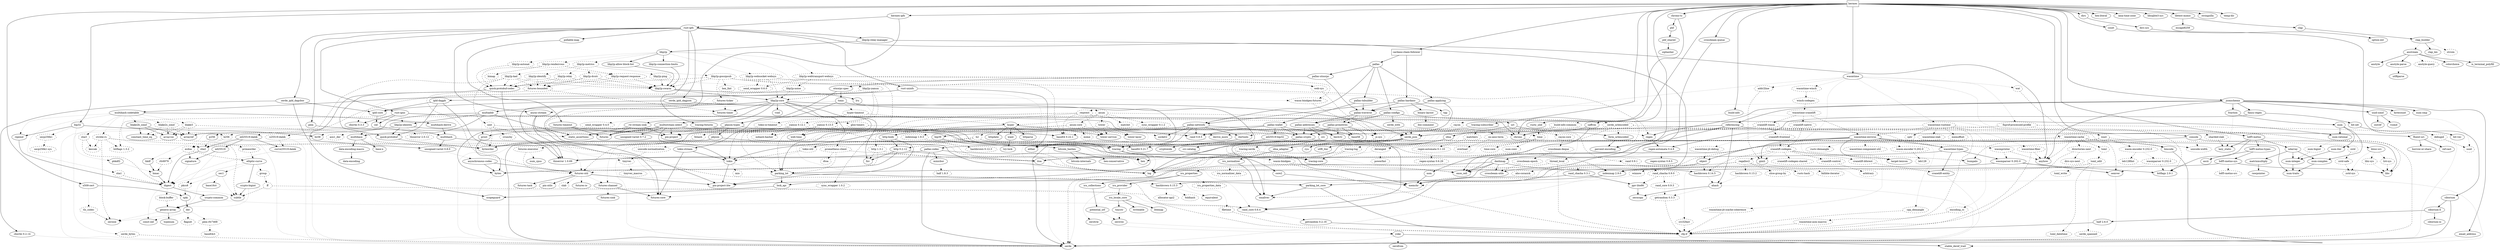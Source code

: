 digraph {
    0 [ label = "hermes" shape = box]
    1 [ label = "cardano-chain-follower" shape = box]
    2 [ label = "anyhow" ]
    3 [ label = "bip32" ]
    4 [ label = "bip39" ]
    5 [ label = "blake2b_simd" ]
    6 [ label = "blosc-src" ]
    7 [ label = "build-info" ]
    8 [ label = "chrono" ]
    9 [ label = "chrono-tz" ]
    10 [ label = "clap" ]
    11 [ label = "console" ]
    12 [ label = "coset" ]
    13 [ label = "crossbeam-queue" ]
    14 [ label = "dashmap" ]
    15 [ label = "derive_more" ]
    16 [ label = "dirs" ]
    17 [ label = "ed25519-bip32" ]
    18 [ label = "ed25519-dalek" ]
    19 [ label = "hdf5-metno" ]
    20 [ label = "hermes-ipfs" ]
    21 [ label = "hex" ]
    22 [ label = "hex-literal" ]
    23 [ label = "hmac" ]
    24 [ label = "hyper" ]
    25 [ label = "iana-time-zone" ]
    26 [ label = "jsonschema" ]
    27 [ label = "libsqlite3-sys" ]
    28 [ label = "libtest-mimic" ]
    29 [ label = "num_cpus" ]
    30 [ label = "once_cell" ]
    31 [ label = "pallas" ]
    32 [ label = "pbkdf2" ]
    33 [ label = "rand 0.8.5" ]
    34 [ label = "regex" ]
    35 [ label = "rust-ipfs" ]
    36 [ label = "rusty_ulid" ]
    37 [ label = "saffron" ]
    38 [ label = "serde" ]
    39 [ label = "serde_json" ]
    40 [ label = "sha2" ]
    41 [ label = "stringzilla" ]
    42 [ label = "temp-dir" ]
    43 [ label = "thiserror 1.0.69" ]
    44 [ label = "tokio" ]
    45 [ label = "tracing" ]
    46 [ label = "tracing-subscriber" ]
    47 [ label = "wasmtime" ]
    48 [ label = "x509-cert" ]
    49 [ label = "pallas-hardano" ]
    50 [ label = "bs58" ]
    51 [ label = "k256" style = dashed]
    52 [ label = "rand_core 0.6.4" ]
    53 [ label = "ripemd" ]
    54 [ label = "secp256k1" style = dashed]
    55 [ label = "subtle" ]
    56 [ label = "zeroize" ]
    57 [ label = "bitcoin_hashes" ]
    58 [ label = "unicode-normalization" style = dashed]
    59 [ label = "arrayref" ]
    60 [ label = "arrayvec" ]
    61 [ label = "constant_time_eq" ]
    62 [ label = "libz-sys" style = dashed]
    63 [ label = "lz4-sys" style = dashed]
    64 [ label = "zstd-sys" style = dashed]
    65 [ label = "bincode" ]
    66 [ label = "build-info-common" style = dashed]
    67 [ label = "num-traits" ]
    68 [ label = "phf" ]
    69 [ label = "clap_builder" ]
    70 [ label = "libc" ]
    71 [ label = "unicode-width" style = dashed]
    72 [ label = "ciborium" ]
    73 [ label = "ciborium-io" ]
    74 [ label = "crossbeam-utils" ]
    75 [ label = "cfg-if" ]
    76 [ label = "hashbrown 0.14.5" ]
    77 [ label = "lock_api" ]
    78 [ label = "parking_lot_core" ]
    79 [ label = "dirs-sys" ]
    80 [ label = "cryptoxide" ]
    81 [ label = "curve25519-dalek" ]
    82 [ label = "ed25519" ]
    83 [ label = "bitflags 2.9.1" ]
    84 [ label = "hdf5-metno-sys" ]
    85 [ label = "hdf5-metno-types" ]
    86 [ label = "lazy_static" ]
    87 [ label = "ndarray" ]
    88 [ label = "ipld-core" ]
    89 [ label = "digest" ]
    90 [ label = "bytes" ]
    91 [ label = "futures-channel" ]
    92 [ label = "futures-core" ]
    93 [ label = "futures-util" ]
    94 [ label = "h2" style = dashed]
    95 [ label = "http 0.2.12" ]
    96 [ label = "http-body" ]
    97 [ label = "httparse" ]
    98 [ label = "httpdate" ]
    99 [ label = "itoa" ]
    100 [ label = "pin-project-lite" ]
    101 [ label = "socket2" ]
    102 [ label = "tower-service" ]
    103 [ label = "want" ]
    104 [ label = "ahash" ]
    105 [ label = "base64 0.22.1" ]
    106 [ label = "bytecount" ]
    107 [ label = "email_address" ]
    108 [ label = "fancy-regex" ]
    109 [ label = "fraction" ]
    110 [ label = "idna" ]
    111 [ label = "num-cmp" ]
    112 [ label = "percent-encoding" ]
    113 [ label = "referencing" ]
    114 [ label = "regex-syntax 0.8.5" ]
    115 [ label = "reqwest" style = dashed]
    116 [ label = "url" ]
    117 [ label = "uuid-simd" ]
    118 [ label = "anstream" ]
    119 [ label = "anstyle" ]
    120 [ label = "escape8259" ]
    121 [ label = "pallas-addresses" ]
    122 [ label = "pallas-applying" ]
    123 [ label = "pallas-codec" ]
    124 [ label = "pallas-configs" ]
    125 [ label = "pallas-crypto" ]
    126 [ label = "pallas-network" ]
    127 [ label = "pallas-primitives" ]
    128 [ label = "pallas-traverse" ]
    129 [ label = "pallas-txbuilder" ]
    130 [ label = "pallas-utxorpc" ]
    131 [ label = "rand_chacha 0.3.1" ]
    132 [ label = "aho-corasick" style = dashed]
    133 [ label = "memchr" ]
    134 [ label = "regex-automata 0.4.9" ]
    135 [ label = "async-stream" ]
    136 [ label = "asynchronous-codec" ]
    137 [ label = "byteorder" ]
    138 [ label = "either" ]
    139 [ label = "futures" ]
    140 [ label = "futures-timeout" ]
    141 [ label = "hkdf" ]
    142 [ label = "indexmap 2.9.0" ]
    143 [ label = "ipld-dagpb" ]
    144 [ label = "libp2p-allow-block-list" ]
    145 [ label = "libp2p-connection-limits" ]
    146 [ label = "libp2p-relay-manager" ]
    147 [ label = "multibase" ]
    148 [ label = "multihash" ]
    149 [ label = "multihash-codetable" ]
    150 [ label = "multihash-derive" ]
    151 [ label = "p256" ]
    152 [ label = "parking_lot" ]
    153 [ label = "pem" ]
    154 [ label = "pollable-map" ]
    155 [ label = "quick-protobuf" ]
    156 [ label = "quick-protobuf-codec" ]
    157 [ label = "rust-ipns" ]
    158 [ label = "rust-unixfs" ]
    159 [ label = "sec1" ]
    160 [ label = "serde_ipld_dagcbor" ]
    161 [ label = "serde_ipld_dagjson" ]
    162 [ label = "tracing-futures" ]
    163 [ label = "unsigned-varint 0.8.0" ]
    164 [ label = "void" ]
    165 [ label = "web-time" ]
    166 [ label = "time" style = dashed]
    167 [ label = "nom" ]
    168 [ label = "ryu" ]
    169 [ label = "mio" style = dashed]
    170 [ label = "log" ]
    171 [ label = "tracing-core" ]
    172 [ label = "matchers" style = dashed]
    173 [ label = "nu-ansi-term" style = dashed]
    174 [ label = "sharded-slab" style = dashed]
    175 [ label = "smallvec" ]
    176 [ label = "thread_local" style = dashed]
    177 [ label = "tracing-log" style = dashed]
    178 [ label = "tracing-serde" style = dashed]
    179 [ label = "addr2line" style = dashed]
    180 [ label = "bumpalo" ]
    181 [ label = "encoding_rs" style = dashed]
    182 [ label = "fxprof-processed-profile" style = dashed]
    183 [ label = "gimli" ]
    184 [ label = "object" ]
    185 [ label = "rayon" style = dashed]
    186 [ label = "semver" ]
    187 [ label = "target-lexicon" ]
    188 [ label = "wasm-encoder 0.202.0" style = dashed]
    189 [ label = "wasmparser 0.202.0" ]
    190 [ label = "wasmtime-cache" style = dashed]
    191 [ label = "wasmtime-component-util" style = dashed]
    192 [ label = "wasmtime-cranelift" style = dashed]
    193 [ label = "wasmtime-environ" ]
    194 [ label = "wasmtime-fiber" style = dashed]
    195 [ label = "wasmtime-jit-debug" style = dashed]
    196 [ label = "wasmtime-jit-icache-coherence" style = dashed]
    197 [ label = "wasmtime-runtime" style = dashed]
    198 [ label = "wasmtime-slab" style = dashed]
    199 [ label = "wasmtime-winch" style = dashed]
    200 [ label = "wat" style = dashed]
    201 [ label = "const-oid" ]
    202 [ label = "der" ]
    203 [ label = "spki" ]
    204 [ label = "tls_codec" style = dashed]
    205 [ label = "binary-layout" ]
    206 [ label = "tap" ]
    207 [ label = "tinyvec" style = dashed]
    208 [ label = "ecdsa" style = dashed]
    209 [ label = "elliptic-curve" ]
    210 [ label = "signature" ]
    211 [ label = "getrandom 0.2.16" ]
    212 [ label = "secp256k1-sys" style = dashed]
    213 [ label = "bitcoin-internals" ]
    214 [ label = "hex-conservative" ]
    215 [ label = "phf_shared" ]
    216 [ label = "clap_lex" ]
    217 [ label = "strsim" style = dashed]
    218 [ label = "ciborium-ll" ]
    219 [ label = "scopeguard" ]
    220 [ label = "option-ext" ]
    221 [ label = "pkcs8" style = dashed]
    222 [ label = "hdf5-metno-src" style = dashed]
    223 [ label = "ascii" ]
    224 [ label = "matrixmultiply" ]
    225 [ label = "num-complex" ]
    226 [ label = "num-integer" ]
    227 [ label = "rawpointer" ]
    228 [ label = "cid" ]
    229 [ label = "serde_bytes" style = dashed]
    230 [ label = "block-buffer" style = dashed]
    231 [ label = "crypto-common" ]
    232 [ label = "futures-sink" ]
    233 [ label = "futures-io" ]
    234 [ label = "futures-task" ]
    235 [ label = "pin-utils" ]
    236 [ label = "slab" style = dashed]
    237 [ label = "fnv" ]
    238 [ label = "tokio-util" style = dashed]
    239 [ label = "try-lock" ]
    240 [ label = "getrandom 0.3.3" style = dashed]
    241 [ label = "zerocopy" ]
    242 [ label = "bit-set" ]
    243 [ label = "num" ]
    244 [ label = "idna_adapter" ]
    245 [ label = "utf8_iter" ]
    246 [ label = "fluent-uri" ]
    247 [ label = "http 1.3.1" style = dashed]
    248 [ label = "serde_urlencoded" style = dashed]
    249 [ label = "sync_wrapper 1.0.2" style = dashed]
    250 [ label = "form_urlencoded" ]
    251 [ label = "outref" ]
    252 [ label = "uuid" style = dashed]
    253 [ label = "vsimd" ]
    254 [ label = "anstyle-parse" ]
    255 [ label = "anstyle-query" style = dashed]
    256 [ label = "colorchoice" ]
    257 [ label = "is_terminal_polyfill" ]
    258 [ label = "utf8parse" ]
    259 [ label = "base58" ]
    260 [ label = "bech32" ]
    261 [ label = "crc" ]
    262 [ label = "minicbor" ]
    263 [ label = "num-rational" ]
    264 [ label = "serde_with" ]
    265 [ label = "itertools" ]
    266 [ label = "pallas-wallet" ]
    267 [ label = "utxorpc-spec" ]
    268 [ label = "ppv-lite86" ]
    269 [ label = "futures-executor" style = dashed]
    270 [ label = "pin-project" ]
    271 [ label = "equivalent" ]
    272 [ label = "hashbrown 0.15.3" ]
    273 [ label = "libp2p-core" ]
    274 [ label = "libp2p-identity" ]
    275 [ label = "libp2p-swarm" ]
    276 [ label = "libp2p" ]
    277 [ label = "base-x" ]
    278 [ label = "data-encoding" ]
    279 [ label = "data-encoding-macro" ]
    280 [ label = "core2" ]
    281 [ label = "blake2s_simd" style = dashed]
    282 [ label = "blake3" style = dashed]
    283 [ label = "sha1" style = dashed]
    284 [ label = "sha3" style = dashed]
    285 [ label = "strobe-rs" style = dashed]
    286 [ label = "primeorder" style = dashed]
    287 [ label = "cbor4ii 0.3.3" ]
    288 [ label = "filetime" style = dashed]
    289 [ label = "base16ct" ]
    290 [ label = "generic-array" ]
    291 [ label = "cbor4ii 0.2.14" ]
    292 [ label = "deranged" style = dashed]
    293 [ label = "num-conv" style = dashed]
    294 [ label = "powerfmt" style = dashed]
    295 [ label = "time-core" style = dashed]
    296 [ label = "regex-automata 0.1.10" style = dashed]
    297 [ label = "overload" style = dashed]
    298 [ label = "debugid" style = dashed]
    299 [ label = "fxhash" style = dashed]
    300 [ label = "fallible-iterator" style = dashed]
    301 [ label = "stable_deref_trait" ]
    302 [ label = "crc32fast" style = dashed]
    303 [ label = "rayon-core" style = dashed]
    304 [ label = "leb128" style = dashed]
    305 [ label = "base64 0.21.7" ]
    306 [ label = "directories-next" style = dashed]
    307 [ label = "toml" style = dashed]
    308 [ label = "zstd" style = dashed]
    309 [ label = "cranelift-codegen" style = dashed]
    310 [ label = "cranelift-control" style = dashed]
    311 [ label = "cranelift-entity" ]
    312 [ label = "cranelift-frontend" style = dashed]
    313 [ label = "cranelift-native" style = dashed]
    314 [ label = "cranelift-wasm" style = dashed]
    315 [ label = "cpp_demangle" style = dashed]
    316 [ label = "rustc-demangle" style = dashed]
    317 [ label = "wasmprinter" style = dashed]
    318 [ label = "wasmtime-types" ]
    319 [ label = "memoffset" style = dashed]
    320 [ label = "sptr" style = dashed]
    321 [ label = "wasmtime-asm-macros" style = dashed]
    322 [ label = "winch-codegen" style = dashed]
    323 [ label = "wast" style = dashed]
    324 [ label = "flagset" style = dashed]
    325 [ label = "pem-rfc7468" style = dashed]
    326 [ label = "base64ct" style = dashed]
    327 [ label = "doc-comment" ]
    328 [ label = "tinyvec_macros" style = dashed]
    329 [ label = "rfc6979" style = dashed]
    330 [ label = "crypto-bigint" ]
    331 [ label = "ff" style = dashed]
    332 [ label = "group" style = dashed]
    333 [ label = "siphasher" ]
    334 [ label = "half 2.6.0" ]
    335 [ label = "typenum" ]
    336 [ label = "bit-vec" ]
    337 [ label = "num-bigint" style = dashed]
    338 [ label = "num-iter" ]
    339 [ label = "icu_normalizer" ]
    340 [ label = "icu_properties" ]
    341 [ label = "borrow-or-share" ]
    342 [ label = "ref-cast" ]
    343 [ label = "crc-catalog" ]
    344 [ label = "half 1.8.3" style = dashed]
    345 [ label = "indexmap 1.9.3" style = dashed]
    346 [ label = "pbjson" ]
    347 [ label = "pbjson-types" ]
    348 [ label = "prost" ]
    349 [ label = "tonic" ]
    350 [ label = "allocator-api2" style = dashed]
    351 [ label = "foldhash" style = dashed]
    352 [ label = "futures-timer" ]
    353 [ label = "multiaddr" ]
    354 [ label = "multistream-select" ]
    355 [ label = "rw-stream-sink" ]
    356 [ label = "asn1_der" style = dashed]
    357 [ label = "thiserror 2.0.12" style = dashed]
    358 [ label = "lru" ]
    359 [ label = "wasm-bindgen-futures" style = dashed]
    360 [ label = "libp2p-autonat" style = dashed]
    361 [ label = "libp2p-dcutr" style = dashed]
    362 [ label = "libp2p-gossipsub" style = dashed]
    363 [ label = "libp2p-identify" style = dashed]
    364 [ label = "libp2p-kad" style = dashed]
    365 [ label = "libp2p-metrics" style = dashed]
    366 [ label = "libp2p-noise" style = dashed]
    367 [ label = "libp2p-ping" style = dashed]
    368 [ label = "libp2p-relay" style = dashed]
    369 [ label = "libp2p-rendezvous" style = dashed]
    370 [ label = "libp2p-request-response" style = dashed]
    371 [ label = "libp2p-websocket-websys" style = dashed]
    372 [ label = "libp2p-webtransport-websys" style = dashed]
    373 [ label = "libp2p-yamux" style = dashed]
    374 [ label = "keccak" style = dashed]
    375 [ label = "bitflags 1.3.2" style = dashed]
    376 [ label = "regex-syntax 0.6.29" style = dashed]
    377 [ label = "crossbeam-deque" style = dashed]
    378 [ label = "dirs-sys-next" style = dashed]
    379 [ label = "serde_spanned" style = dashed]
    380 [ label = "toml_datetime" style = dashed]
    381 [ label = "toml_edit" style = dashed]
    382 [ label = "zstd-safe" style = dashed]
    383 [ label = "cranelift-bforest" style = dashed]
    384 [ label = "cranelift-codegen-shared" style = dashed]
    385 [ label = "regalloc2" style = dashed]
    386 [ label = "arbitrary" style = dashed]
    387 [ label = "leb128fmt" style = dashed]
    388 [ label = "wasm-encoder 0.232.0" style = dashed]
    389 [ label = "icu_collections" ]
    390 [ label = "icu_normalizer_data" style = dashed]
    391 [ label = "icu_provider" ]
    392 [ label = "zerovec" ]
    393 [ label = "icu_locale_core" ]
    394 [ label = "icu_properties_data" style = dashed]
    395 [ label = "potential_utf" ]
    396 [ label = "zerotrie" ]
    397 [ label = "hashbrown 0.12.3" style = dashed]
    398 [ label = "axum" style = dashed]
    399 [ label = "hyper-timeout" style = dashed]
    400 [ label = "tokio-stream" ]
    401 [ label = "tower" style = dashed]
    402 [ label = "tower-layer" ]
    403 [ label = "gloo-timers" style = dashed]
    404 [ label = "send_wrapper 0.4.0" style = dashed]
    405 [ label = "static_assertions" ]
    406 [ label = "unsigned-varint 0.7.2" ]
    407 [ label = "js-sys" style = dashed]
    408 [ label = "wasm-bindgen" style = dashed]
    409 [ label = "futures-bounded" style = dashed]
    410 [ label = "futures-ticker" style = dashed]
    411 [ label = "hex_fmt" style = dashed]
    412 [ label = "prometheus-client" style = dashed]
    413 [ label = "uint" style = dashed]
    414 [ label = "x25519-dalek" style = dashed]
    415 [ label = "bimap" style = dashed]
    416 [ label = "send_wrapper 0.6.0" style = dashed]
    417 [ label = "web-sys" style = dashed]
    418 [ label = "yamux 0.12.1" style = dashed]
    419 [ label = "yamux 0.13.5" style = dashed]
    420 [ label = "crossbeam-epoch" style = dashed]
    421 [ label = "toml_write" style = dashed]
    422 [ label = "winnow" style = dashed]
    423 [ label = "hashbrown 0.13.2" style = dashed]
    424 [ label = "rustc-hash" style = dashed]
    425 [ label = "slice-group-by" style = dashed]
    426 [ label = "wasmparser 0.232.0" style = dashed]
    427 [ label = "yoke" ]
    428 [ label = "zerofrom" ]
    429 [ label = "tinystr" ]
    430 [ label = "writeable" ]
    431 [ label = "litemap" ]
    432 [ label = "axum-core" style = dashed]
    433 [ label = "matchit" style = dashed]
    434 [ label = "mime" style = dashed]
    435 [ label = "sync_wrapper 0.1.2" style = dashed]
    436 [ label = "tokio-io-timeout" style = dashed]
    437 [ label = "dtoa" style = dashed]
    438 [ label = "crunchy" style = dashed]
    439 [ label = "nohash-hasher" style = dashed]
    440 [ label = "rand 0.9.1" style = dashed]
    441 [ label = "rand_chacha 0.9.0" style = dashed]
    442 [ label = "rand_core 0.9.3" style = dashed]
    0 -> 3 [ ]
    0 -> 7 [ ]
    0 -> 1 [ ]
    0 -> 9 [ ]
    0 -> 11 [ ]
    0 -> 12 [ ]
    0 -> 13 [ ]
    0 -> 14 [ ]
    0 -> 16 [ ]
    0 -> 19 [ ]
    0 -> 20 [ ]
    0 -> 22 [ ]
    0 -> 25 [ ]
    0 -> 26 [ ]
    0 -> 27 [ ]
    0 -> 28 [ ]
    0 -> 36 [ ]
    0 -> 37 [ ]
    0 -> 41 [ ]
    0 -> 42 [ ]
    0 -> 46 [ ]
    0 -> 47 [ ]
    0 -> 48 [ ]
    1 -> 31 [ ]
    1 -> 49 [ ]
    3 -> 50 [ ]
    3 -> 51 [ style = dotted]
    3 -> 32 [ style = dotted]
    3 -> 53 [ ]
    3 -> 54 [ style = dotted]
    4 -> 57 [ ]
    4 -> 52 [ style = dotted]
    4 -> 38 [ style = dotted]
    4 -> 58 [ style = dotted]
    5 -> 59 [ ]
    5 -> 60 [ ]
    5 -> 61 [ ]
    6 -> 62 [ style = dotted]
    6 -> 63 [ style = dotted]
    6 -> 64 [ style = dotted]
    7 -> 65 [ style = dotted]
    7 -> 66 [ style = dotted]
    8 -> 67 [ ]
    8 -> 38 [ style = dotted]
    9 -> 8 [ ]
    9 -> 68 [ ]
    10 -> 69 [ ]
    11 -> 70 [ ]
    11 -> 30 [ ]
    11 -> 71 [ style = dotted]
    12 -> 72 [ ]
    13 -> 74 [ ]
    14 -> 74 [ ]
    14 -> 76 [ ]
    14 -> 77 [ ]
    14 -> 30 [ ]
    14 -> 78 [ ]
    16 -> 79 [ ]
    17 -> 80 [ ]
    18 -> 81 [ ]
    18 -> 82 [ ]
    18 -> 38 [ style = dotted]
    18 -> 40 [ ]
    19 -> 83 [ ]
    19 -> 6 [ style = dotted]
    19 -> 85 [ ]
    19 -> 86 [ ]
    19 -> 87 [ ]
    20 -> 35 [ ]
    20 -> 44 [ ]
    23 -> 89 [ ]
    24 -> 94 [ style = dotted]
    24 -> 96 [ ]
    24 -> 97 [ ]
    24 -> 98 [ ]
    24 -> 101 [ style = dotted]
    24 -> 102 [ ]
    24 -> 103 [ ]
    26 -> 2 [ ]
    26 -> 106 [ ]
    26 -> 107 [ ]
    26 -> 108 [ ]
    26 -> 109 [ ]
    26 -> 111 [ ]
    26 -> 113 [ ]
    26 -> 34 [ ]
    26 -> 115 [ style = dotted]
    26 -> 117 [ ]
    28 -> 10 [ ]
    28 -> 120 [ ]
    31 -> 122 [ ]
    31 -> 124 [ ]
    31 -> 126 [ ]
    31 -> 129 [ ]
    31 -> 130 [ ]
    32 -> 23 [ style = dotted]
    33 -> 131 [ style = dotted]
    34 -> 134 [ ]
    35 -> 135 [ ]
    35 -> 142 [ ]
    35 -> 146 [ ]
    35 -> 153 [ ]
    35 -> 154 [ ]
    35 -> 157 [ ]
    35 -> 158 [ ]
    35 -> 160 [ ]
    35 -> 161 [ ]
    35 -> 162 [ ]
    36 -> 33 [ style = dotted]
    36 -> 166 [ style = dotted]
    37 -> 8 [ ]
    37 -> 167 [ ]
    39 -> 99 [ ]
    39 -> 133 [ ]
    39 -> 168 [ ]
    39 -> 38 [ ]
    40 -> 89 [ ]
    44 -> 90 [ style = dotted]
    44 -> 169 [ style = dotted]
    44 -> 152 [ style = dotted]
    44 -> 100 [ ]
    45 -> 170 [ style = dotted]
    45 -> 100 [ ]
    45 -> 171 [ ]
    46 -> 172 [ style = dotted]
    46 -> 173 [ style = dotted]
    46 -> 34 [ style = dotted]
    46 -> 39 [ style = dotted]
    46 -> 174 [ style = dotted]
    46 -> 175 [ style = dotted]
    46 -> 176 [ style = dotted]
    46 -> 166 [ style = dotted]
    46 -> 45 [ style = dotted]
    46 -> 177 [ style = dotted]
    46 -> 178 [ style = dotted]
    47 -> 179 [ style = dotted]
    47 -> 182 [ style = dotted]
    47 -> 185 [ style = dotted]
    47 -> 190 [ style = dotted]
    47 -> 196 [ style = dotted]
    47 -> 197 [ style = dotted]
    47 -> 199 [ style = dotted]
    47 -> 200 [ style = dotted]
    48 -> 203 [ ]
    48 -> 204 [ style = dotted]
    49 -> 205 [ ]
    49 -> 126 [ ]
    49 -> 128 [ ]
    49 -> 206 [ ]
    50 -> 40 [ style = dotted]
    50 -> 207 [ style = dotted]
    51 -> 208 [ style = dotted]
    51 -> 30 [ style = dotted]
    51 -> 40 [ style = dotted]
    52 -> 211 [ style = dotted]
    53 -> 89 [ ]
    54 -> 212 [ style = dashed]
    57 -> 213 [ ]
    57 -> 214 [ ]
    58 -> 207 [ style = dashed]
    62 -> 70 [ style = dotted]
    63 -> 70 [ style = dashed]
    65 -> 38 [ ]
    66 -> 8 [ style = dashed]
    66 -> 15 [ style = dashed]
    66 -> 186 [ style = dashed]
    68 -> 215 [ ]
    69 -> 118 [ style = dotted]
    69 -> 216 [ ]
    69 -> 217 [ style = dotted]
    72 -> 218 [ ]
    72 -> 38 [ ]
    76 -> 104 [ style = dotted]
    77 -> 219 [ ]
    78 -> 75 [ ]
    78 -> 175 [ ]
    79 -> 220 [ ]
    81 -> 89 [ style = dotted]
    82 -> 221 [ style = dotted]
    82 -> 210 [ ]
    84 -> 222 [ style = dotted]
    84 -> 70 [ ]
    84 -> 152 [ ]
    85 -> 223 [ ]
    85 -> 84 [ ]
    87 -> 224 [ ]
    87 -> 225 [ ]
    87 -> 226 [ ]
    88 -> 228 [ ]
    89 -> 230 [ style = dotted]
    89 -> 201 [ style = dotted]
    89 -> 231 [ ]
    89 -> 55 [ style = dotted]
    90 -> 38 [ style = dotted]
    91 -> 92 [ ]
    91 -> 232 [ style = dotted]
    93 -> 91 [ style = dotted]
    93 -> 233 [ style = dotted]
    93 -> 234 [ ]
    93 -> 133 [ style = dotted]
    93 -> 100 [ ]
    93 -> 235 [ ]
    93 -> 236 [ style = dotted]
    94 -> 95 [ style = dashed]
    94 -> 142 [ style = dashed]
    94 -> 238 [ style = dashed]
    94 -> 45 [ style = dashed]
    95 -> 90 [ ]
    95 -> 237 [ ]
    95 -> 99 [ ]
    96 -> 95 [ ]
    96 -> 100 [ ]
    103 -> 239 [ ]
    104 -> 240 [ style = dotted]
    104 -> 38 [ style = dotted]
    104 -> 241 [ ]
    107 -> 38 [ style = dotted]
    108 -> 242 [ ]
    108 -> 134 [ ]
    109 -> 86 [ style = dotted]
    109 -> 243 [ ]
    110 -> 244 [ ]
    110 -> 245 [ ]
    113 -> 104 [ ]
    113 -> 246 [ ]
    113 -> 30 [ ]
    113 -> 112 [ ]
    113 -> 39 [ ]
    115 -> 105 [ style = dashed]
    115 -> 93 [ style = dotted]
    115 -> 247 [ style = dashed]
    115 -> 39 [ style = dotted]
    115 -> 248 [ style = dashed]
    115 -> 249 [ style = dashed]
    115 -> 102 [ style = dashed]
    115 -> 116 [ style = dashed]
    116 -> 250 [ ]
    116 -> 110 [ ]
    117 -> 251 [ ]
    117 -> 252 [ style = dotted]
    117 -> 253 [ ]
    118 -> 119 [ ]
    118 -> 254 [ ]
    118 -> 255 [ style = dotted]
    118 -> 256 [ ]
    118 -> 257 [ ]
    121 -> 259 [ ]
    121 -> 260 [ ]
    121 -> 261 [ ]
    121 -> 125 [ ]
    122 -> 128 [ ]
    122 -> 33 [ ]
    123 -> 21 [ ]
    123 -> 262 [ ]
    123 -> 38 [ ]
    123 -> 43 [ ]
    124 -> 263 [ ]
    124 -> 121 [ ]
    124 -> 127 [ ]
    124 -> 264 [ ]
    125 -> 80 [ ]
    125 -> 123 [ ]
    125 -> 52 [ ]
    126 -> 137 [ ]
    126 -> 265 [ ]
    126 -> 125 [ ]
    126 -> 33 [ ]
    126 -> 101 [ ]
    126 -> 44 [ ]
    126 -> 45 [ ]
    127 -> 259 [ ]
    127 -> 260 [ ]
    127 -> 170 [ ]
    127 -> 125 [ ]
    127 -> 39 [ style = dotted]
    128 -> 121 [ ]
    128 -> 127 [ ]
    129 -> 128 [ ]
    129 -> 266 [ ]
    130 -> 128 [ ]
    130 -> 267 [ ]
    131 -> 268 [ ]
    131 -> 52 [ ]
    132 -> 133 [ style = dotted]
    134 -> 132 [ style = dotted]
    134 -> 114 [ style = dotted]
    135 -> 92 [ ]
    135 -> 100 [ ]
    136 -> 90 [ ]
    136 -> 93 [ ]
    139 -> 269 [ style = dotted]
    140 -> 139 [ ]
    140 -> 270 [ ]
    141 -> 23 [ ]
    142 -> 272 [ ]
    142 -> 38 [ style = dotted]
    143 -> 88 [ ]
    143 -> 155 [ ]
    143 -> 43 [ ]
    144 -> 275 [ ]
    145 -> 275 [ ]
    146 -> 2 [ ]
    146 -> 276 [ ]
    147 -> 277 [ ]
    147 -> 279 [ ]
    148 -> 280 [ ]
    148 -> 163 [ ]
    149 -> 5 [ style = dotted]
    149 -> 281 [ style = dotted]
    149 -> 282 [ style = dotted]
    149 -> 150 [ ]
    149 -> 53 [ style = dotted]
    149 -> 283 [ style = dotted]
    149 -> 40 [ style = dotted]
    149 -> 284 [ style = dotted]
    149 -> 285 [ style = dotted]
    150 -> 148 [ ]
    151 -> 208 [ style = dotted]
    151 -> 286 [ style = dotted]
    151 -> 40 [ style = dotted]
    152 -> 77 [ ]
    152 -> 78 [ ]
    153 -> 105 [ ]
    153 -> 38 [ style = dotted]
    154 -> 140 [ ]
    155 -> 137 [ ]
    156 -> 155 [ ]
    156 -> 43 [ ]
    156 -> 163 [ ]
    157 -> 287 [ ]
    157 -> 8 [ ]
    157 -> 228 [ ]
    157 -> 15 [ ]
    157 -> 274 [ style = dotted]
    158 -> 138 [ ]
    158 -> 288 [ style = dotted]
    158 -> 143 [ ]
    158 -> 149 [ ]
    159 -> 289 [ style = dotted]
    159 -> 290 [ style = dotted]
    159 -> 221 [ style = dotted]
    159 -> 55 [ style = dotted]
    160 -> 291 [ ]
    160 -> 88 [ ]
    160 -> 219 [ ]
    161 -> 88 [ ]
    161 -> 39 [ ]
    162 -> 139 [ style = dotted]
    162 -> 270 [ style = dotted]
    162 -> 45 [ ]
    163 -> 136 [ style = dotted]
    166 -> 292 [ style = dashed]
    166 -> 99 [ style = dotted]
    166 -> 293 [ style = dashed]
    166 -> 295 [ style = dashed]
    167 -> 133 [ ]
    171 -> 30 [ style = dotted]
    172 -> 296 [ style = dashed]
    173 -> 297 [ style = dashed]
    174 -> 86 [ style = dashed]
    176 -> 75 [ style = dashed]
    176 -> 30 [ style = dashed]
    177 -> 170 [ style = dashed]
    177 -> 171 [ style = dashed]
    178 -> 38 [ style = dashed]
    178 -> 171 [ style = dashed]
    179 -> 183 [ style = dashed]
    181 -> 75 [ style = dashed]
    182 -> 83 [ style = dashed]
    182 -> 298 [ style = dashed]
    182 -> 299 [ style = dashed]
    182 -> 39 [ style = dashed]
    183 -> 300 [ style = dotted]
    183 -> 142 [ style = dotted]
    183 -> 301 [ style = dotted]
    184 -> 302 [ style = dotted]
    184 -> 76 [ style = dotted]
    184 -> 142 [ style = dotted]
    184 -> 133 [ ]
    185 -> 138 [ style = dashed]
    185 -> 303 [ style = dashed]
    186 -> 38 [ style = dotted]
    188 -> 304 [ style = dashed]
    189 -> 83 [ ]
    189 -> 142 [ ]
    189 -> 186 [ ]
    190 -> 2 [ style = dashed]
    190 -> 305 [ style = dashed]
    190 -> 65 [ style = dashed]
    190 -> 306 [ style = dashed]
    190 -> 170 [ style = dashed]
    190 -> 40 [ style = dashed]
    190 -> 307 [ style = dashed]
    190 -> 308 [ style = dashed]
    192 -> 313 [ style = dashed]
    192 -> 314 [ style = dashed]
    192 -> 193 [ style = dashed]
    193 -> 65 [ ]
    193 -> 315 [ style = dotted]
    193 -> 183 [ ]
    193 -> 170 [ ]
    193 -> 184 [ ]
    193 -> 316 [ style = dotted]
    193 -> 187 [ ]
    193 -> 188 [ style = dotted]
    193 -> 317 [ style = dotted]
    193 -> 191 [ style = dotted]
    193 -> 318 [ ]
    194 -> 2 [ style = dashed]
    194 -> 75 [ style = dashed]
    195 -> 184 [ style = dotted]
    195 -> 30 [ style = dotted]
    196 -> 75 [ style = dashed]
    197 -> 181 [ style = dotted]
    197 -> 70 [ style = dashed]
    197 -> 319 [ style = dashed]
    197 -> 320 [ style = dashed]
    197 -> 321 [ style = dashed]
    197 -> 193 [ style = dashed]
    197 -> 194 [ style = dotted]
    197 -> 195 [ style = dotted]
    197 -> 198 [ style = dashed]
    199 -> 322 [ style = dashed]
    200 -> 323 [ style = dashed]
    202 -> 201 [ style = dotted]
    202 -> 324 [ style = dotted]
    202 -> 325 [ style = dotted]
    202 -> 56 [ style = dotted]
    203 -> 202 [ ]
    204 -> 56 [ style = dashed]
    205 -> 327 [ ]
    207 -> 328 [ style = dotted]
    208 -> 209 [ style = dashed]
    208 -> 329 [ style = dotted]
    208 -> 210 [ style = dashed]
    209 -> 330 [ ]
    209 -> 89 [ style = dotted]
    209 -> 332 [ style = dotted]
    209 -> 159 [ style = dotted]
    210 -> 89 [ style = dotted]
    211 -> 75 [ ]
    215 -> 333 [ ]
    218 -> 73 [ ]
    218 -> 334 [ ]
    221 -> 203 [ style = dashed]
    224 -> 227 [ ]
    225 -> 67 [ ]
    226 -> 67 [ ]
    228 -> 147 [ style = dotted]
    228 -> 148 [ ]
    228 -> 229 [ style = dotted]
    229 -> 38 [ style = dashed]
    230 -> 290 [ style = dashed]
    231 -> 290 [ ]
    231 -> 52 [ style = dotted]
    238 -> 93 [ style = dotted]
    238 -> 44 [ style = dashed]
    240 -> 75 [ style = dashed]
    242 -> 336 [ ]
    243 -> 225 [ ]
    243 -> 338 [ ]
    243 -> 263 [ ]
    244 -> 339 [ ]
    246 -> 341 [ ]
    246 -> 342 [ ]
    246 -> 38 [ style = dotted]
    247 -> 90 [ style = dashed]
    247 -> 237 [ style = dashed]
    247 -> 99 [ style = dashed]
    248 -> 250 [ style = dashed]
    248 -> 99 [ style = dashed]
    248 -> 168 [ style = dashed]
    248 -> 38 [ style = dashed]
    249 -> 92 [ style = dotted]
    250 -> 112 [ ]
    254 -> 258 [ style = dotted]
    261 -> 343 [ ]
    262 -> 344 [ style = dotted]
    263 -> 337 [ style = dotted]
    264 -> 105 [ style = dotted]
    264 -> 8 [ style = dotted]
    264 -> 21 [ style = dotted]
    264 -> 345 [ style = dotted]
    264 -> 142 [ style = dotted]
    264 -> 39 [ style = dotted]
    264 -> 166 [ style = dotted]
    265 -> 138 [ ]
    266 -> 260 [ ]
    266 -> 4 [ ]
    266 -> 17 [ ]
    266 -> 125 [ ]
    266 -> 33 [ ]
    267 -> 347 [ ]
    267 -> 349 [ ]
    268 -> 241 [ ]
    269 -> 93 [ style = dashed]
    269 -> 29 [ style = dotted]
    272 -> 350 [ style = dotted]
    272 -> 271 [ style = dotted]
    272 -> 351 [ style = dotted]
    273 -> 138 [ ]
    273 -> 237 [ ]
    273 -> 352 [ ]
    273 -> 353 [ ]
    273 -> 354 [ ]
    273 -> 152 [ ]
    273 -> 355 [ ]
    273 -> 43 [ ]
    273 -> 164 [ ]
    273 -> 165 [ ]
    274 -> 356 [ style = dotted]
    274 -> 50 [ style = dotted]
    274 -> 18 [ style = dotted]
    274 -> 141 [ style = dotted]
    274 -> 51 [ style = dotted]
    274 -> 148 [ style = dotted]
    274 -> 151 [ style = dotted]
    274 -> 155 [ ]
    274 -> 33 [ style = dotted]
    274 -> 357 [ style = dotted]
    274 -> 45 [ ]
    275 -> 273 [ ]
    275 -> 358 [ ]
    275 -> 359 [ style = dotted]
    276 -> 144 [ ]
    276 -> 360 [ style = dotted]
    276 -> 145 [ ]
    276 -> 365 [ style = dotted]
    276 -> 369 [ style = dotted]
    276 -> 371 [ style = dotted]
    276 -> 372 [ style = dotted]
    276 -> 373 [ style = dotted]
    279 -> 278 [ ]
    280 -> 133 [ ]
    281 -> 59 [ style = dashed]
    281 -> 60 [ style = dashed]
    281 -> 61 [ style = dashed]
    282 -> 59 [ style = dashed]
    282 -> 60 [ style = dashed]
    282 -> 75 [ style = dashed]
    282 -> 61 [ style = dashed]
    283 -> 89 [ style = dashed]
    284 -> 89 [ style = dashed]
    284 -> 374 [ style = dashed]
    285 -> 375 [ style = dashed]
    285 -> 137 [ style = dashed]
    285 -> 374 [ style = dashed]
    285 -> 55 [ style = dashed]
    285 -> 56 [ style = dashed]
    286 -> 209 [ style = dashed]
    287 -> 38 [ style = dotted]
    288 -> 75 [ style = dashed]
    290 -> 335 [ ]
    290 -> 56 [ style = dotted]
    291 -> 38 [ style = dotted]
    292 -> 294 [ style = dotted]
    292 -> 38 [ style = dotted]
    296 -> 376 [ style = dotted]
    298 -> 252 [ style = dashed]
    299 -> 137 [ style = dashed]
    302 -> 75 [ style = dashed]
    303 -> 377 [ style = dashed]
    306 -> 75 [ style = dashed]
    306 -> 378 [ style = dashed]
    307 -> 381 [ style = dotted]
    308 -> 382 [ style = dashed]
    309 -> 180 [ style = dashed]
    309 -> 383 [ style = dashed]
    309 -> 384 [ style = dashed]
    309 -> 310 [ style = dashed]
    309 -> 183 [ style = dotted]
    309 -> 76 [ style = dashed]
    309 -> 385 [ style = dashed]
    309 -> 187 [ style = dashed]
    310 -> 386 [ style = dashed]
    311 -> 38 [ style = dotted]
    312 -> 309 [ style = dashed]
    313 -> 309 [ style = dashed]
    314 -> 312 [ style = dashed]
    314 -> 265 [ style = dashed]
    314 -> 318 [ style = dashed]
    315 -> 75 [ style = dashed]
    317 -> 2 [ style = dashed]
    317 -> 189 [ style = dashed]
    318 -> 311 [ ]
    318 -> 43 [ ]
    318 -> 189 [ ]
    321 -> 75 [ style = dashed]
    322 -> 192 [ style = dashed]
    323 -> 180 [ style = dashed]
    323 -> 133 [ style = dashed]
    323 -> 71 [ style = dashed]
    323 -> 388 [ style = dashed]
    325 -> 326 [ style = dashed]
    329 -> 23 [ style = dashed]
    330 -> 290 [ style = dotted]
    330 -> 52 [ style = dotted]
    330 -> 55 [ ]
    331 -> 52 [ style = dashed]
    331 -> 55 [ style = dashed]
    332 -> 331 [ style = dashed]
    334 -> 75 [ ]
    337 -> 226 [ style = dashed]
    338 -> 226 [ ]
    339 -> 390 [ style = dotted]
    339 -> 340 [ style = dotted]
    339 -> 175 [ ]
    340 -> 389 [ ]
    340 -> 394 [ style = dotted]
    340 -> 391 [ ]
    345 -> 397 [ style = dashed]
    345 -> 38 [ style = dotted]
    346 -> 305 [ ]
    346 -> 38 [ ]
    347 -> 8 [ ]
    347 -> 346 [ ]
    347 -> 348 [ ]
    348 -> 90 [ ]
    349 -> 135 [ style = dotted]
    349 -> 398 [ style = dotted]
    349 -> 305 [ ]
    349 -> 399 [ style = dotted]
    349 -> 348 [ style = dotted]
    349 -> 400 [ ]
    352 -> 403 [ style = dotted]
    352 -> 404 [ style = dotted]
    353 -> 59 [ ]
    353 -> 274 [ ]
    353 -> 147 [ ]
    353 -> 405 [ ]
    353 -> 116 [ style = dotted]
    354 -> 90 [ ]
    354 -> 139 [ ]
    354 -> 170 [ ]
    354 -> 270 [ ]
    354 -> 175 [ ]
    354 -> 406 [ ]
    355 -> 139 [ ]
    355 -> 270 [ ]
    355 -> 405 [ ]
    358 -> 272 [ style = dotted]
    359 -> 407 [ style = dashed]
    360 -> 370 [ style = dotted]
    360 -> 156 [ style = dashed]
    361 -> 409 [ style = dashed]
    361 -> 275 [ style = dashed]
    361 -> 156 [ style = dashed]
    362 -> 105 [ style = dashed]
    362 -> 410 [ style = dashed]
    362 -> 411 [ style = dashed]
    362 -> 275 [ style = dashed]
    362 -> 412 [ style = dashed]
    362 -> 156 [ style = dashed]
    362 -> 34 [ style = dashed]
    363 -> 409 [ style = dashed]
    363 -> 275 [ style = dashed]
    363 -> 156 [ style = dashed]
    364 -> 60 [ style = dashed]
    364 -> 409 [ style = dashed]
    364 -> 275 [ style = dashed]
    364 -> 156 [ style = dashed]
    364 -> 413 [ style = dashed]
    365 -> 361 [ style = dotted]
    365 -> 362 [ style = dotted]
    365 -> 363 [ style = dotted]
    365 -> 364 [ style = dotted]
    365 -> 367 [ style = dotted]
    365 -> 368 [ style = dotted]
    366 -> 273 [ style = dashed]
    366 -> 414 [ style = dashed]
    367 -> 275 [ style = dashed]
    368 -> 409 [ style = dashed]
    368 -> 275 [ style = dashed]
    368 -> 156 [ style = dashed]
    369 -> 415 [ style = dashed]
    369 -> 370 [ style = dashed]
    369 -> 156 [ style = dashed]
    370 -> 287 [ style = dotted]
    370 -> 409 [ style = dashed]
    370 -> 275 [ style = dashed]
    370 -> 39 [ style = dotted]
    371 -> 273 [ style = dashed]
    371 -> 416 [ style = dashed]
    371 -> 417 [ style = dashed]
    372 -> 366 [ style = dashed]
    372 -> 416 [ style = dashed]
    372 -> 359 [ style = dashed]
    372 -> 417 [ style = dashed]
    373 -> 273 [ style = dashed]
    373 -> 418 [ style = dashed]
    373 -> 419 [ style = dashed]
    377 -> 420 [ style = dashed]
    379 -> 38 [ style = dotted]
    380 -> 38 [ style = dotted]
    381 -> 142 [ style = dashed]
    381 -> 379 [ style = dotted]
    381 -> 380 [ style = dashed]
    381 -> 421 [ style = dotted]
    381 -> 422 [ style = dotted]
    382 -> 64 [ style = dashed]
    383 -> 311 [ style = dashed]
    385 -> 423 [ style = dashed]
    385 -> 170 [ style = dashed]
    385 -> 424 [ style = dashed]
    385 -> 425 [ style = dashed]
    385 -> 175 [ style = dashed]
    388 -> 387 [ style = dashed]
    388 -> 426 [ style = dotted]
    389 -> 395 [ ]
    391 -> 393 [ ]
    391 -> 396 [ style = dotted]
    392 -> 427 [ style = dotted]
    393 -> 431 [ ]
    393 -> 429 [ ]
    393 -> 430 [ ]
    395 -> 392 [ style = dotted]
    396 -> 427 [ style = dotted]
    398 -> 432 [ style = dashed]
    398 -> 375 [ style = dashed]
    398 -> 24 [ style = dashed]
    398 -> 433 [ style = dashed]
    398 -> 112 [ style = dashed]
    398 -> 435 [ style = dashed]
    398 -> 401 [ style = dashed]
    399 -> 24 [ style = dashed]
    399 -> 436 [ style = dashed]
    400 -> 92 [ ]
    400 -> 44 [ ]
    401 -> 345 [ style = dotted]
    401 -> 270 [ style = dotted]
    401 -> 33 [ style = dotted]
    401 -> 238 [ style = dotted]
    401 -> 402 [ style = dashed]
    401 -> 102 [ style = dashed]
    401 -> 45 [ style = dotted]
    403 -> 91 [ style = dotted]
    403 -> 407 [ style = dashed]
    407 -> 408 [ style = dashed]
    408 -> 75 [ style = dashed]
    408 -> 30 [ style = dashed]
    409 -> 352 [ style = dashed]
    409 -> 93 [ style = dashed]
    410 -> 139 [ style = dashed]
    410 -> 352 [ style = dashed]
    412 -> 437 [ style = dashed]
    412 -> 99 [ style = dashed]
    412 -> 152 [ style = dashed]
    413 -> 137 [ style = dashed]
    413 -> 438 [ style = dashed]
    413 -> 21 [ style = dashed]
    413 -> 405 [ style = dashed]
    414 -> 81 [ style = dashed]
    414 -> 38 [ style = dotted]
    416 -> 92 [ style = dotted]
    417 -> 407 [ style = dashed]
    418 -> 139 [ style = dashed]
    418 -> 170 [ style = dashed]
    418 -> 439 [ style = dashed]
    418 -> 152 [ style = dashed]
    418 -> 270 [ style = dashed]
    418 -> 33 [ style = dashed]
    418 -> 405 [ style = dashed]
    419 -> 139 [ style = dashed]
    419 -> 170 [ style = dashed]
    419 -> 439 [ style = dashed]
    419 -> 152 [ style = dashed]
    419 -> 270 [ style = dashed]
    419 -> 440 [ style = dashed]
    419 -> 405 [ style = dashed]
    419 -> 165 [ style = dashed]
    420 -> 74 [ style = dashed]
    422 -> 133 [ style = dotted]
    423 -> 104 [ style = dotted]
    426 -> 83 [ style = dashed]
    426 -> 142 [ style = dotted]
    426 -> 186 [ style = dotted]
    427 -> 38 [ style = dotted]
    427 -> 301 [ ]
    427 -> 428 [ style = dotted]
    429 -> 392 [ style = dotted]
    432 -> 93 [ style = dashed]
    432 -> 96 [ style = dashed]
    432 -> 434 [ style = dashed]
    432 -> 402 [ style = dashed]
    432 -> 102 [ style = dashed]
    436 -> 44 [ style = dashed]
    440 -> 441 [ style = dotted]
    441 -> 268 [ style = dashed]
    441 -> 442 [ style = dashed]
    442 -> 240 [ style = dotted]
}

